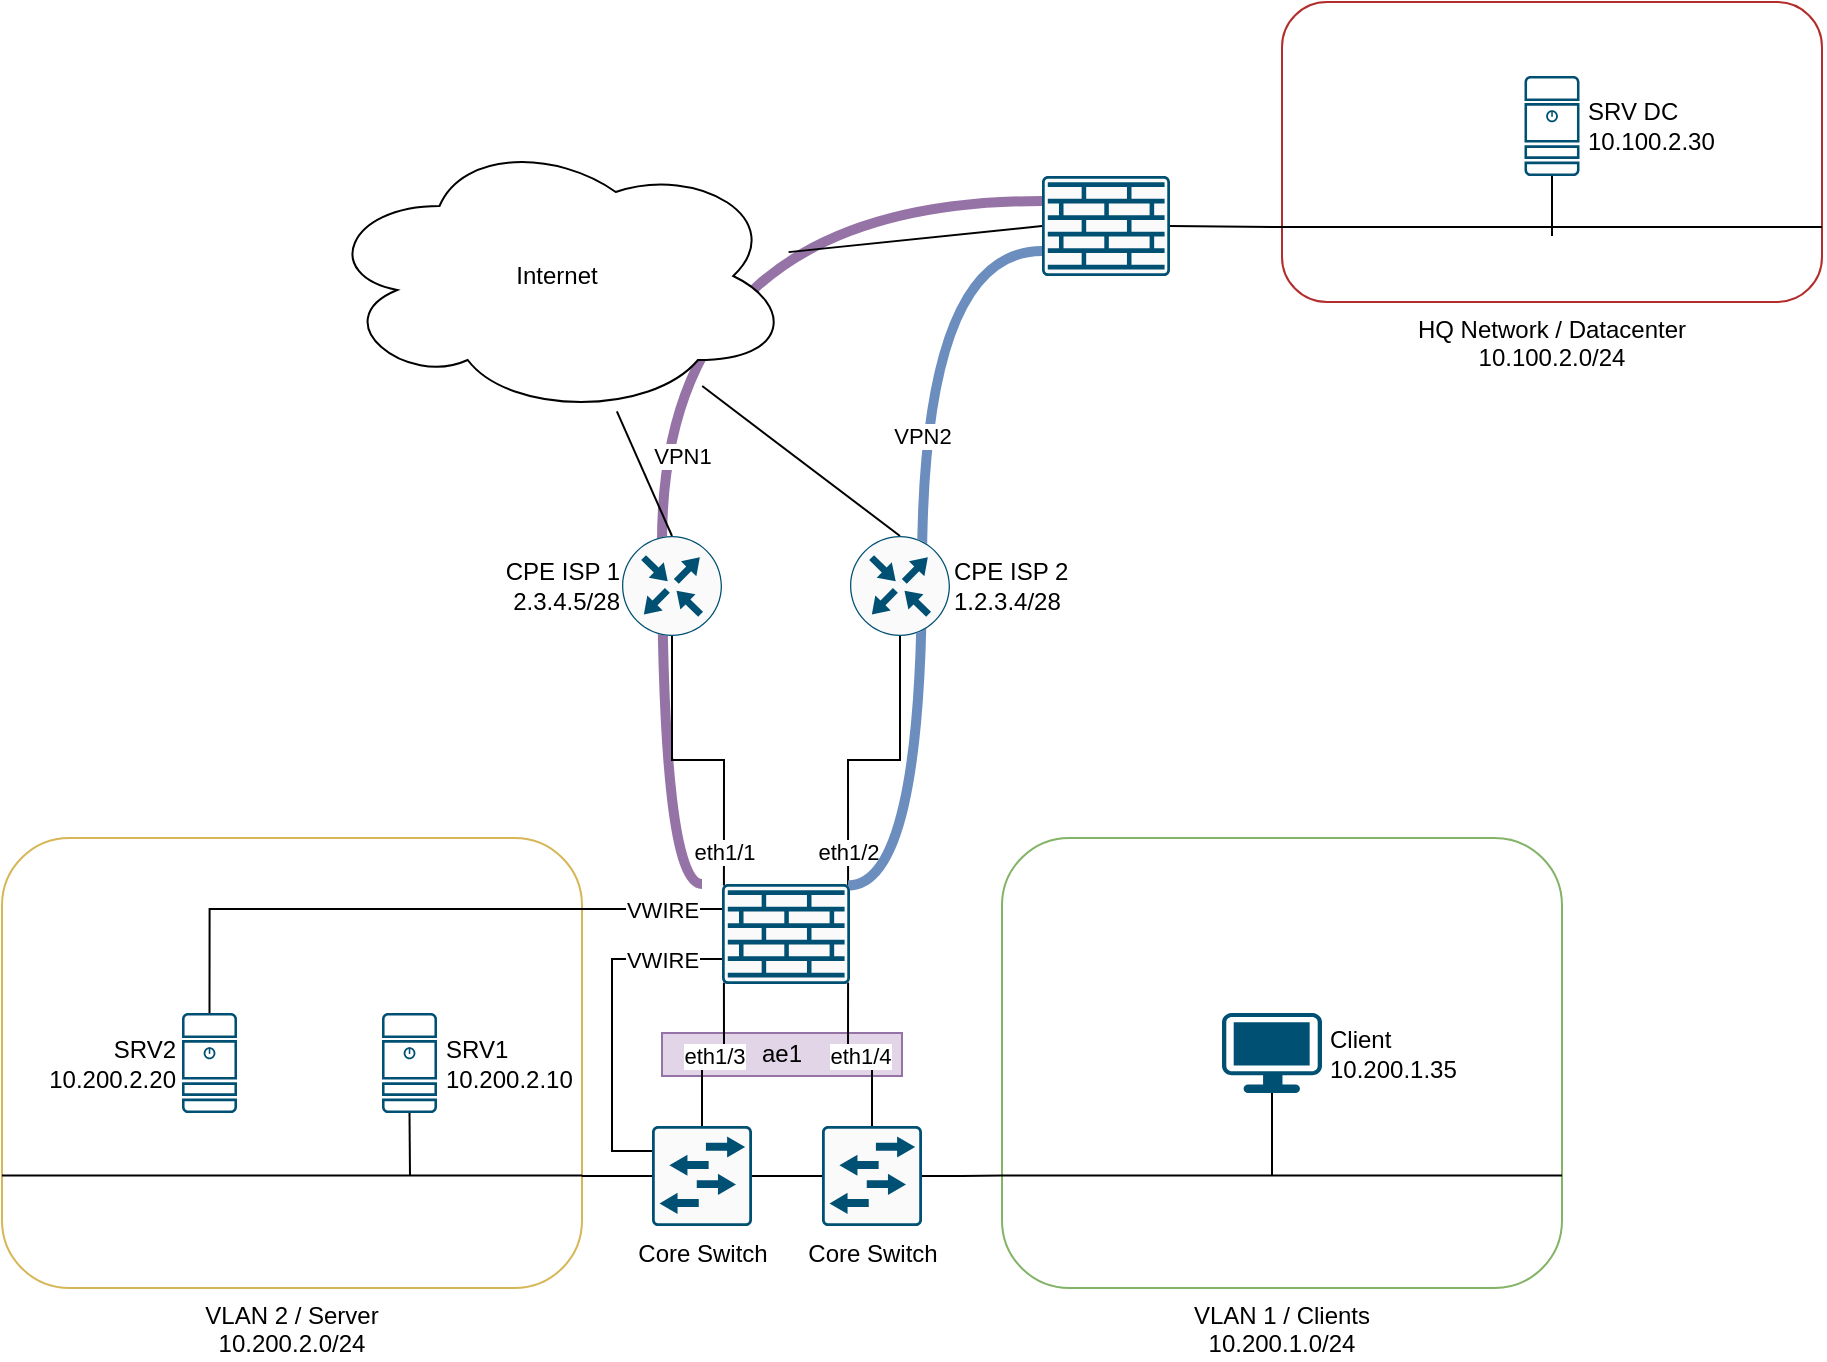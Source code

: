 <mxfile version="14.5.3" type="github">
  <diagram id="-yYUHBhE_XRFBAiaxtTz" name="Page-1">
    <mxGraphModel dx="1376" dy="645" grid="1" gridSize="10" guides="1" tooltips="1" connect="1" arrows="1" fold="1" page="1" pageScale="1" pageWidth="1169" pageHeight="827" math="0" shadow="0">
      <root>
        <mxCell id="0" />
        <mxCell id="1" parent="0" />
        <mxCell id="RfxXFTX7ezen7zibbZqR-38" value="ae1" style="text;html=1;strokeColor=#9673a6;align=center;verticalAlign=middle;whiteSpace=wrap;rounded=0;fillColor=#e1d5e7;" vertex="1" parent="1">
          <mxGeometry x="520" y="628.5" width="120" height="21.5" as="geometry" />
        </mxCell>
        <mxCell id="RfxXFTX7ezen7zibbZqR-14" value="VLAN 1 / Clients&lt;br&gt;10.200.1.0/24" style="rounded=1;whiteSpace=wrap;html=1;labelPosition=center;verticalLabelPosition=bottom;align=center;verticalAlign=top;strokeColor=#82b366;fillColor=none;" vertex="1" parent="1">
          <mxGeometry x="690" y="531" width="280" height="225" as="geometry" />
        </mxCell>
        <mxCell id="RfxXFTX7ezen7zibbZqR-13" value="VLAN 2 / Server&lt;br&gt;10.200.2.0/24" style="rounded=1;whiteSpace=wrap;html=1;labelPosition=center;verticalLabelPosition=bottom;align=center;verticalAlign=top;strokeColor=#d6b656;fillColor=none;" vertex="1" parent="1">
          <mxGeometry x="190" y="531" width="290" height="225" as="geometry" />
        </mxCell>
        <mxCell id="RfxXFTX7ezen7zibbZqR-20" value="eth1/2" style="edgeStyle=orthogonalEdgeStyle;rounded=0;orthogonalLoop=1;jettySize=auto;html=1;exitX=0.985;exitY=0.015;exitDx=0;exitDy=0;exitPerimeter=0;endArrow=none;endFill=0;" edge="1" parent="1" source="RfxXFTX7ezen7zibbZqR-2" target="RfxXFTX7ezen7zibbZqR-17">
          <mxGeometry x="-0.776" relative="1" as="geometry">
            <mxPoint as="offset" />
          </mxGeometry>
        </mxCell>
        <mxCell id="RfxXFTX7ezen7zibbZqR-25" value="eth1/3" style="edgeStyle=orthogonalEdgeStyle;rounded=0;orthogonalLoop=1;jettySize=auto;html=1;exitX=0.015;exitY=0.985;exitDx=0;exitDy=0;exitPerimeter=0;entryX=0.5;entryY=0;entryDx=0;entryDy=0;entryPerimeter=0;endArrow=none;endFill=0;" edge="1" parent="1" source="RfxXFTX7ezen7zibbZqR-2" target="RfxXFTX7ezen7zibbZqR-12">
          <mxGeometry relative="1" as="geometry" />
        </mxCell>
        <mxCell id="RfxXFTX7ezen7zibbZqR-26" value="eth1/4" style="edgeStyle=orthogonalEdgeStyle;rounded=0;orthogonalLoop=1;jettySize=auto;html=1;exitX=0.985;exitY=0.985;exitDx=0;exitDy=0;exitPerimeter=0;entryX=0.5;entryY=0;entryDx=0;entryDy=0;entryPerimeter=0;endArrow=none;endFill=0;" edge="1" parent="1" source="RfxXFTX7ezen7zibbZqR-2" target="RfxXFTX7ezen7zibbZqR-23">
          <mxGeometry relative="1" as="geometry" />
        </mxCell>
        <mxCell id="RfxXFTX7ezen7zibbZqR-51" value="VPN1" style="edgeStyle=orthogonalEdgeStyle;curved=1;rounded=0;orthogonalLoop=1;jettySize=auto;html=1;endArrow=none;endFill=0;strokeWidth=5;entryX=0;entryY=0.25;entryDx=0;entryDy=0;entryPerimeter=0;fillColor=#e1d5e7;strokeColor=#9673a6;" edge="1" parent="1" target="RfxXFTX7ezen7zibbZqR-31">
          <mxGeometry x="-0.151" y="-10" relative="1" as="geometry">
            <mxPoint x="540" y="554" as="sourcePoint" />
            <Array as="points">
              <mxPoint x="520" y="554" />
              <mxPoint x="520" y="213" />
            </Array>
            <mxPoint as="offset" />
          </mxGeometry>
        </mxCell>
        <mxCell id="RfxXFTX7ezen7zibbZqR-53" value="VPN2" style="edgeStyle=orthogonalEdgeStyle;curved=1;rounded=0;orthogonalLoop=1;jettySize=auto;html=1;exitX=0.985;exitY=0.015;exitDx=0;exitDy=0;exitPerimeter=0;entryX=0;entryY=0.75;entryDx=0;entryDy=0;entryPerimeter=0;endArrow=none;endFill=0;strokeWidth=5;fillColor=#dae8fc;strokeColor=#6c8ebf;" edge="1" parent="1" source="RfxXFTX7ezen7zibbZqR-2" target="RfxXFTX7ezen7zibbZqR-31">
          <mxGeometry x="0.264" relative="1" as="geometry">
            <Array as="points">
              <mxPoint x="650" y="555" />
              <mxPoint x="650" y="238" />
            </Array>
            <mxPoint as="offset" />
          </mxGeometry>
        </mxCell>
        <mxCell id="RfxXFTX7ezen7zibbZqR-2" value="" style="points=[[0.015,0.015,0],[0.985,0.015,0],[0.985,0.985,0],[0.015,0.985,0],[0.25,0,0],[0.5,0,0],[0.75,0,0],[1,0.25,0],[1,0.5,0],[1,0.75,0],[0.75,1,0],[0.5,1,0],[0.25,1,0],[0,0.75,0],[0,0.5,0],[0,0.25,0]];verticalLabelPosition=bottom;html=1;verticalAlign=top;aspect=fixed;align=center;pointerEvents=1;shape=mxgraph.cisco19.rect;prIcon=firewall;fillColor=#FAFAFA;strokeColor=#005073;" vertex="1" parent="1">
          <mxGeometry x="550" y="554" width="64" height="50" as="geometry" />
        </mxCell>
        <mxCell id="RfxXFTX7ezen7zibbZqR-42" style="edgeStyle=none;rounded=0;orthogonalLoop=1;jettySize=auto;html=1;exitX=0.5;exitY=1;exitDx=0;exitDy=0;exitPerimeter=0;endArrow=none;endFill=0;" edge="1" parent="1" source="RfxXFTX7ezen7zibbZqR-4">
          <mxGeometry relative="1" as="geometry">
            <mxPoint x="394" y="700" as="targetPoint" />
          </mxGeometry>
        </mxCell>
        <mxCell id="RfxXFTX7ezen7zibbZqR-4" value="SRV1&lt;br&gt;10.200.2.10" style="points=[[0.015,0.015,0],[0.985,0.015,0],[0.985,0.985,0],[0.015,0.985,0],[0.25,0,0],[0.5,0,0],[0.75,0,0],[1,0.25,0],[1,0.5,0],[1,0.75,0],[0.75,1,0],[0.5,1,0],[0.25,1,0],[0,0.75,0],[0,0.5,0],[0,0.25,0]];verticalLabelPosition=middle;html=1;verticalAlign=middle;aspect=fixed;align=left;pointerEvents=1;shape=mxgraph.cisco19.server;fillColor=#005073;strokeColor=none;labelPosition=right;spacingLeft=2;" vertex="1" parent="1">
          <mxGeometry x="380" y="618.5" width="27.5" height="50" as="geometry" />
        </mxCell>
        <mxCell id="RfxXFTX7ezen7zibbZqR-41" style="edgeStyle=none;rounded=0;orthogonalLoop=1;jettySize=auto;html=1;exitX=0.5;exitY=1;exitDx=0;exitDy=0;exitPerimeter=0;endArrow=none;endFill=0;" edge="1" parent="1" source="RfxXFTX7ezen7zibbZqR-6">
          <mxGeometry relative="1" as="geometry">
            <mxPoint x="825" y="700" as="targetPoint" />
          </mxGeometry>
        </mxCell>
        <mxCell id="RfxXFTX7ezen7zibbZqR-6" value="Client&lt;br&gt;10.200.1.35" style="points=[[0.03,0.03,0],[0.5,0,0],[0.97,0.03,0],[1,0.4,0],[0.97,0.745,0],[0.5,1,0],[0.03,0.745,0],[0,0.4,0]];verticalLabelPosition=middle;html=1;verticalAlign=middle;aspect=fixed;align=left;pointerEvents=1;shape=mxgraph.cisco19.workstation;fillColor=#005073;strokeColor=none;labelPosition=right;spacingRight=0;spacingLeft=2;" vertex="1" parent="1">
          <mxGeometry x="800" y="618.5" width="50" height="40" as="geometry" />
        </mxCell>
        <mxCell id="RfxXFTX7ezen7zibbZqR-43" value="VWIRE" style="edgeStyle=orthogonalEdgeStyle;rounded=0;orthogonalLoop=1;jettySize=auto;html=1;exitX=0.5;exitY=0;exitDx=0;exitDy=0;exitPerimeter=0;entryX=0;entryY=0.25;entryDx=0;entryDy=0;entryPerimeter=0;endArrow=none;endFill=0;" edge="1" parent="1" source="RfxXFTX7ezen7zibbZqR-10" target="RfxXFTX7ezen7zibbZqR-2">
          <mxGeometry x="0.805" relative="1" as="geometry">
            <mxPoint as="offset" />
          </mxGeometry>
        </mxCell>
        <mxCell id="RfxXFTX7ezen7zibbZqR-10" value="SRV2&lt;br&gt;10.200.2.20" style="points=[[0.015,0.015,0],[0.985,0.015,0],[0.985,0.985,0],[0.015,0.985,0],[0.25,0,0],[0.5,0,0],[0.75,0,0],[1,0.25,0],[1,0.5,0],[1,0.75,0],[0.75,1,0],[0.5,1,0],[0.25,1,0],[0,0.75,0],[0,0.5,0],[0,0.25,0]];verticalLabelPosition=middle;html=1;verticalAlign=middle;aspect=fixed;align=right;pointerEvents=1;shape=mxgraph.cisco19.server;fillColor=#005073;strokeColor=none;labelPosition=left;spacingRight=2;" vertex="1" parent="1">
          <mxGeometry x="280" y="618.5" width="27.5" height="50" as="geometry" />
        </mxCell>
        <mxCell id="RfxXFTX7ezen7zibbZqR-24" style="edgeStyle=orthogonalEdgeStyle;rounded=0;orthogonalLoop=1;jettySize=auto;html=1;exitX=1;exitY=0.5;exitDx=0;exitDy=0;exitPerimeter=0;entryX=0;entryY=0.5;entryDx=0;entryDy=0;entryPerimeter=0;endArrow=none;endFill=0;" edge="1" parent="1" source="RfxXFTX7ezen7zibbZqR-12" target="RfxXFTX7ezen7zibbZqR-23">
          <mxGeometry relative="1" as="geometry" />
        </mxCell>
        <mxCell id="RfxXFTX7ezen7zibbZqR-27" style="edgeStyle=orthogonalEdgeStyle;rounded=0;orthogonalLoop=1;jettySize=auto;html=1;exitX=0;exitY=0.5;exitDx=0;exitDy=0;exitPerimeter=0;entryX=1;entryY=0.75;entryDx=0;entryDy=0;endArrow=none;endFill=0;" edge="1" parent="1" source="RfxXFTX7ezen7zibbZqR-12" target="RfxXFTX7ezen7zibbZqR-13">
          <mxGeometry relative="1" as="geometry" />
        </mxCell>
        <mxCell id="RfxXFTX7ezen7zibbZqR-45" value="VWIRE" style="edgeStyle=orthogonalEdgeStyle;rounded=0;orthogonalLoop=1;jettySize=auto;html=1;exitX=0;exitY=0.25;exitDx=0;exitDy=0;exitPerimeter=0;entryX=0;entryY=0.75;entryDx=0;entryDy=0;entryPerimeter=0;endArrow=none;endFill=0;" edge="1" parent="1" source="RfxXFTX7ezen7zibbZqR-12" target="RfxXFTX7ezen7zibbZqR-2">
          <mxGeometry x="0.649" relative="1" as="geometry">
            <mxPoint as="offset" />
          </mxGeometry>
        </mxCell>
        <mxCell id="RfxXFTX7ezen7zibbZqR-12" value="Core Switch" style="points=[[0.015,0.015,0],[0.985,0.015,0],[0.985,0.985,0],[0.015,0.985,0],[0.25,0,0],[0.5,0,0],[0.75,0,0],[1,0.25,0],[1,0.5,0],[1,0.75,0],[0.75,1,0],[0.5,1,0],[0.25,1,0],[0,0.75,0],[0,0.5,0],[0,0.25,0]];verticalLabelPosition=bottom;html=1;verticalAlign=top;aspect=fixed;align=center;pointerEvents=1;shape=mxgraph.cisco19.rect;prIcon=l2_switch;fillColor=#FAFAFA;strokeColor=#005073;" vertex="1" parent="1">
          <mxGeometry x="515" y="675" width="50" height="50" as="geometry" />
        </mxCell>
        <mxCell id="RfxXFTX7ezen7zibbZqR-19" value="eth1/1" style="edgeStyle=orthogonalEdgeStyle;rounded=0;orthogonalLoop=1;jettySize=auto;html=1;exitX=0.5;exitY=1;exitDx=0;exitDy=0;exitPerimeter=0;entryX=0.015;entryY=0.015;entryDx=0;entryDy=0;entryPerimeter=0;endArrow=none;endFill=0;" edge="1" parent="1" source="RfxXFTX7ezen7zibbZqR-16" target="RfxXFTX7ezen7zibbZqR-2">
          <mxGeometry x="0.776" relative="1" as="geometry">
            <mxPoint as="offset" />
          </mxGeometry>
        </mxCell>
        <mxCell id="RfxXFTX7ezen7zibbZqR-35" style="edgeStyle=none;rounded=0;orthogonalLoop=1;jettySize=auto;html=1;exitX=0.5;exitY=0;exitDx=0;exitDy=0;exitPerimeter=0;endArrow=none;endFill=0;" edge="1" parent="1" source="RfxXFTX7ezen7zibbZqR-16" target="RfxXFTX7ezen7zibbZqR-18">
          <mxGeometry relative="1" as="geometry" />
        </mxCell>
        <mxCell id="RfxXFTX7ezen7zibbZqR-16" value="CPE ISP 1&lt;br&gt;2.3.4.5/28" style="points=[[0.5,0,0],[1,0.5,0],[0.5,1,0],[0,0.5,0],[0.145,0.145,0],[0.856,0.145,0],[0.855,0.856,0],[0.145,0.855,0]];verticalLabelPosition=middle;html=1;verticalAlign=middle;aspect=fixed;align=right;pointerEvents=1;shape=mxgraph.cisco19.rect;prIcon=router;fillColor=#FAFAFA;strokeColor=#005073;labelPosition=left;" vertex="1" parent="1">
          <mxGeometry x="500" y="380" width="50" height="50" as="geometry" />
        </mxCell>
        <mxCell id="RfxXFTX7ezen7zibbZqR-36" style="edgeStyle=none;rounded=0;orthogonalLoop=1;jettySize=auto;html=1;exitX=0.5;exitY=0;exitDx=0;exitDy=0;exitPerimeter=0;endArrow=none;endFill=0;" edge="1" parent="1" source="RfxXFTX7ezen7zibbZqR-17" target="RfxXFTX7ezen7zibbZqR-18">
          <mxGeometry relative="1" as="geometry" />
        </mxCell>
        <mxCell id="RfxXFTX7ezen7zibbZqR-17" value="CPE ISP 2&lt;br&gt;1.2.3.4/28" style="points=[[0.5,0,0],[1,0.5,0],[0.5,1,0],[0,0.5,0],[0.145,0.145,0],[0.856,0.145,0],[0.855,0.856,0],[0.145,0.855,0]];verticalLabelPosition=middle;html=1;verticalAlign=middle;aspect=fixed;align=left;pointerEvents=1;shape=mxgraph.cisco19.rect;prIcon=router;fillColor=#FAFAFA;strokeColor=#005073;labelPosition=right;" vertex="1" parent="1">
          <mxGeometry x="614" y="380" width="50" height="50" as="geometry" />
        </mxCell>
        <mxCell id="RfxXFTX7ezen7zibbZqR-18" value="Internet" style="ellipse;shape=cloud;whiteSpace=wrap;html=1;" vertex="1" parent="1">
          <mxGeometry x="350" y="180" width="235" height="140" as="geometry" />
        </mxCell>
        <mxCell id="RfxXFTX7ezen7zibbZqR-28" style="edgeStyle=orthogonalEdgeStyle;rounded=0;orthogonalLoop=1;jettySize=auto;html=1;exitX=1;exitY=0.5;exitDx=0;exitDy=0;exitPerimeter=0;endArrow=none;endFill=0;entryX=0;entryY=0.75;entryDx=0;entryDy=0;" edge="1" parent="1" source="RfxXFTX7ezen7zibbZqR-23" target="RfxXFTX7ezen7zibbZqR-14">
          <mxGeometry relative="1" as="geometry" />
        </mxCell>
        <mxCell id="RfxXFTX7ezen7zibbZqR-23" value="Core Switch" style="points=[[0.015,0.015,0],[0.985,0.015,0],[0.985,0.985,0],[0.015,0.985,0],[0.25,0,0],[0.5,0,0],[0.75,0,0],[1,0.25,0],[1,0.5,0],[1,0.75,0],[0.75,1,0],[0.5,1,0],[0.25,1,0],[0,0.75,0],[0,0.5,0],[0,0.25,0]];verticalLabelPosition=bottom;html=1;verticalAlign=top;aspect=fixed;align=center;pointerEvents=1;shape=mxgraph.cisco19.rect;prIcon=l2_switch;fillColor=#FAFAFA;strokeColor=#005073;" vertex="1" parent="1">
          <mxGeometry x="600" y="675" width="50" height="50" as="geometry" />
        </mxCell>
        <mxCell id="RfxXFTX7ezen7zibbZqR-30" value="HQ Network / Datacenter&lt;br&gt;10.100.2.0/24" style="rounded=1;whiteSpace=wrap;html=1;labelPosition=center;verticalLabelPosition=bottom;align=center;verticalAlign=top;fillColor=none;strokeColor=#B32D2D;" vertex="1" parent="1">
          <mxGeometry x="830" y="113" width="270" height="150" as="geometry" />
        </mxCell>
        <mxCell id="RfxXFTX7ezen7zibbZqR-32" style="rounded=0;orthogonalLoop=1;jettySize=auto;html=1;exitX=0;exitY=0.5;exitDx=0;exitDy=0;exitPerimeter=0;endArrow=none;endFill=0;" edge="1" parent="1" source="RfxXFTX7ezen7zibbZqR-31" target="RfxXFTX7ezen7zibbZqR-18">
          <mxGeometry relative="1" as="geometry" />
        </mxCell>
        <mxCell id="RfxXFTX7ezen7zibbZqR-33" style="edgeStyle=none;rounded=0;orthogonalLoop=1;jettySize=auto;html=1;exitX=1;exitY=0.5;exitDx=0;exitDy=0;exitPerimeter=0;entryX=0;entryY=0.75;entryDx=0;entryDy=0;endArrow=none;endFill=0;" edge="1" parent="1" source="RfxXFTX7ezen7zibbZqR-31" target="RfxXFTX7ezen7zibbZqR-30">
          <mxGeometry relative="1" as="geometry" />
        </mxCell>
        <mxCell id="RfxXFTX7ezen7zibbZqR-31" value="" style="points=[[0.015,0.015,0],[0.985,0.015,0],[0.985,0.985,0],[0.015,0.985,0],[0.25,0,0],[0.5,0,0],[0.75,0,0],[1,0.25,0],[1,0.5,0],[1,0.75,0],[0.75,1,0],[0.5,1,0],[0.25,1,0],[0,0.75,0],[0,0.5,0],[0,0.25,0]];verticalLabelPosition=bottom;html=1;verticalAlign=top;aspect=fixed;align=center;pointerEvents=1;shape=mxgraph.cisco19.rect;prIcon=firewall;fillColor=#FAFAFA;strokeColor=#005073;" vertex="1" parent="1">
          <mxGeometry x="710" y="200" width="64" height="50" as="geometry" />
        </mxCell>
        <mxCell id="RfxXFTX7ezen7zibbZqR-49" style="edgeStyle=none;rounded=0;orthogonalLoop=1;jettySize=auto;html=1;exitX=0.5;exitY=1;exitDx=0;exitDy=0;exitPerimeter=0;endArrow=none;endFill=0;" edge="1" parent="1" source="RfxXFTX7ezen7zibbZqR-34">
          <mxGeometry relative="1" as="geometry">
            <mxPoint x="965" y="230" as="targetPoint" />
          </mxGeometry>
        </mxCell>
        <mxCell id="RfxXFTX7ezen7zibbZqR-34" value="SRV DC&lt;br&gt;10.100.2.30" style="points=[[0.015,0.015,0],[0.985,0.015,0],[0.985,0.985,0],[0.015,0.985,0],[0.25,0,0],[0.5,0,0],[0.75,0,0],[1,0.25,0],[1,0.5,0],[1,0.75,0],[0.75,1,0],[0.5,1,0],[0.25,1,0],[0,0.75,0],[0,0.5,0],[0,0.25,0]];verticalLabelPosition=middle;html=1;verticalAlign=middle;aspect=fixed;align=left;pointerEvents=1;shape=mxgraph.cisco19.server;fillColor=#005073;strokeColor=none;labelPosition=right;spacingLeft=2;" vertex="1" parent="1">
          <mxGeometry x="951.25" y="150" width="27.5" height="50" as="geometry" />
        </mxCell>
        <mxCell id="RfxXFTX7ezen7zibbZqR-39" style="edgeStyle=none;rounded=0;orthogonalLoop=1;jettySize=auto;html=1;exitX=0;exitY=0.75;exitDx=0;exitDy=0;entryX=1;entryY=0.75;entryDx=0;entryDy=0;endArrow=none;endFill=0;" edge="1" parent="1" source="RfxXFTX7ezen7zibbZqR-13" target="RfxXFTX7ezen7zibbZqR-13">
          <mxGeometry relative="1" as="geometry" />
        </mxCell>
        <mxCell id="RfxXFTX7ezen7zibbZqR-40" style="edgeStyle=none;rounded=0;orthogonalLoop=1;jettySize=auto;html=1;exitX=0;exitY=0.75;exitDx=0;exitDy=0;entryX=1;entryY=0.75;entryDx=0;entryDy=0;endArrow=none;endFill=0;" edge="1" parent="1" source="RfxXFTX7ezen7zibbZqR-14" target="RfxXFTX7ezen7zibbZqR-14">
          <mxGeometry relative="1" as="geometry" />
        </mxCell>
        <mxCell id="RfxXFTX7ezen7zibbZqR-47" style="edgeStyle=none;rounded=0;orthogonalLoop=1;jettySize=auto;html=1;exitX=0;exitY=0.75;exitDx=0;exitDy=0;entryX=1;entryY=0.75;entryDx=0;entryDy=0;endArrow=none;endFill=0;" edge="1" parent="1" source="RfxXFTX7ezen7zibbZqR-30" target="RfxXFTX7ezen7zibbZqR-30">
          <mxGeometry relative="1" as="geometry" />
        </mxCell>
      </root>
    </mxGraphModel>
  </diagram>
</mxfile>
